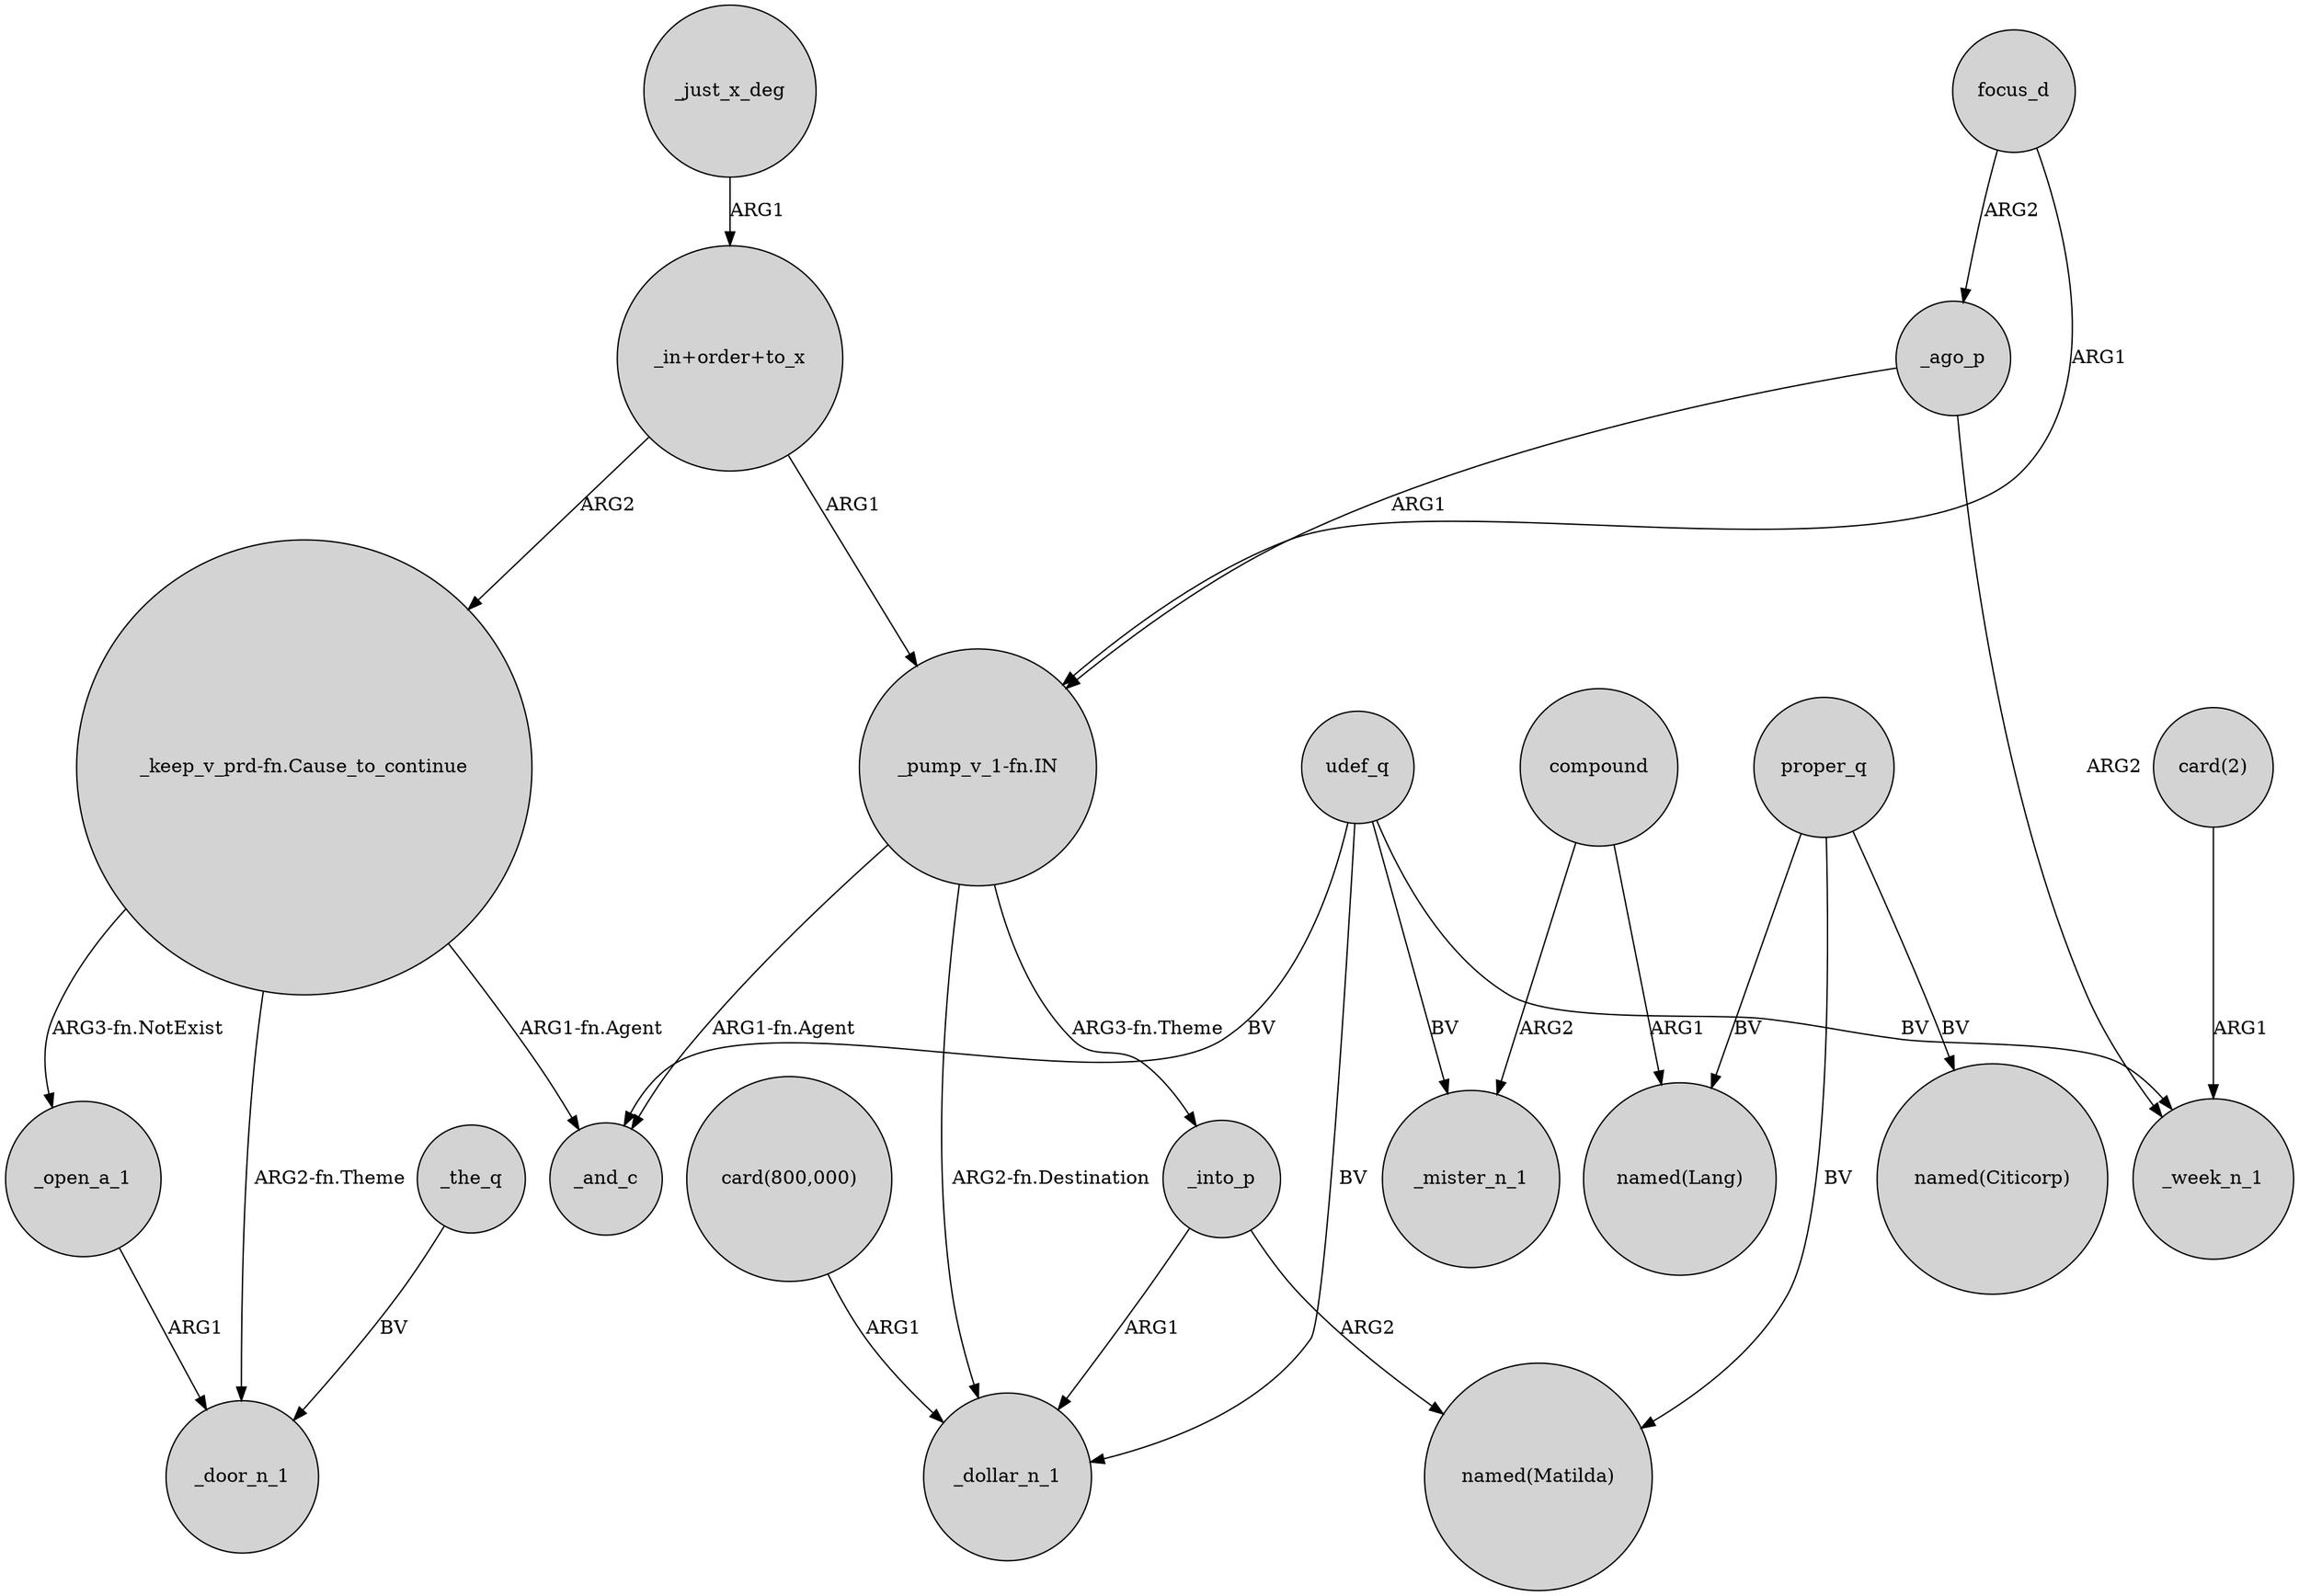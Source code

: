 digraph {
	node [shape=circle style=filled]
	_just_x_deg -> "_in+order+to_x" [label=ARG1]
	_into_p -> "named(Matilda)" [label=ARG2]
	proper_q -> "named(Lang)" [label=BV]
	compound -> "named(Lang)" [label=ARG1]
	"_in+order+to_x" -> "_keep_v_prd-fn.Cause_to_continue" [label=ARG2]
	proper_q -> "named(Citicorp)" [label=BV]
	compound -> _mister_n_1 [label=ARG2]
	"_keep_v_prd-fn.Cause_to_continue" -> _door_n_1 [label="ARG2-fn.Theme"]
	udef_q -> _mister_n_1 [label=BV]
	_ago_p -> "_pump_v_1-fn.IN" [label=ARG1]
	"_pump_v_1-fn.IN" -> _and_c [label="ARG1-fn.Agent"]
	"card(800,000)" -> _dollar_n_1 [label=ARG1]
	"_in+order+to_x" -> "_pump_v_1-fn.IN" [label=ARG1]
	"card(2)" -> _week_n_1 [label=ARG1]
	_the_q -> _door_n_1 [label=BV]
	"_pump_v_1-fn.IN" -> _dollar_n_1 [label="ARG2-fn.Destination"]
	focus_d -> "_pump_v_1-fn.IN" [label=ARG1]
	udef_q -> _week_n_1 [label=BV]
	"_keep_v_prd-fn.Cause_to_continue" -> _open_a_1 [label="ARG3-fn.NotExist"]
	"_pump_v_1-fn.IN" -> _into_p [label="ARG3-fn.Theme"]
	proper_q -> "named(Matilda)" [label=BV]
	_open_a_1 -> _door_n_1 [label=ARG1]
	"_keep_v_prd-fn.Cause_to_continue" -> _and_c [label="ARG1-fn.Agent"]
	_into_p -> _dollar_n_1 [label=ARG1]
	_ago_p -> _week_n_1 [label=ARG2]
	focus_d -> _ago_p [label=ARG2]
	udef_q -> _and_c [label=BV]
	udef_q -> _dollar_n_1 [label=BV]
}
